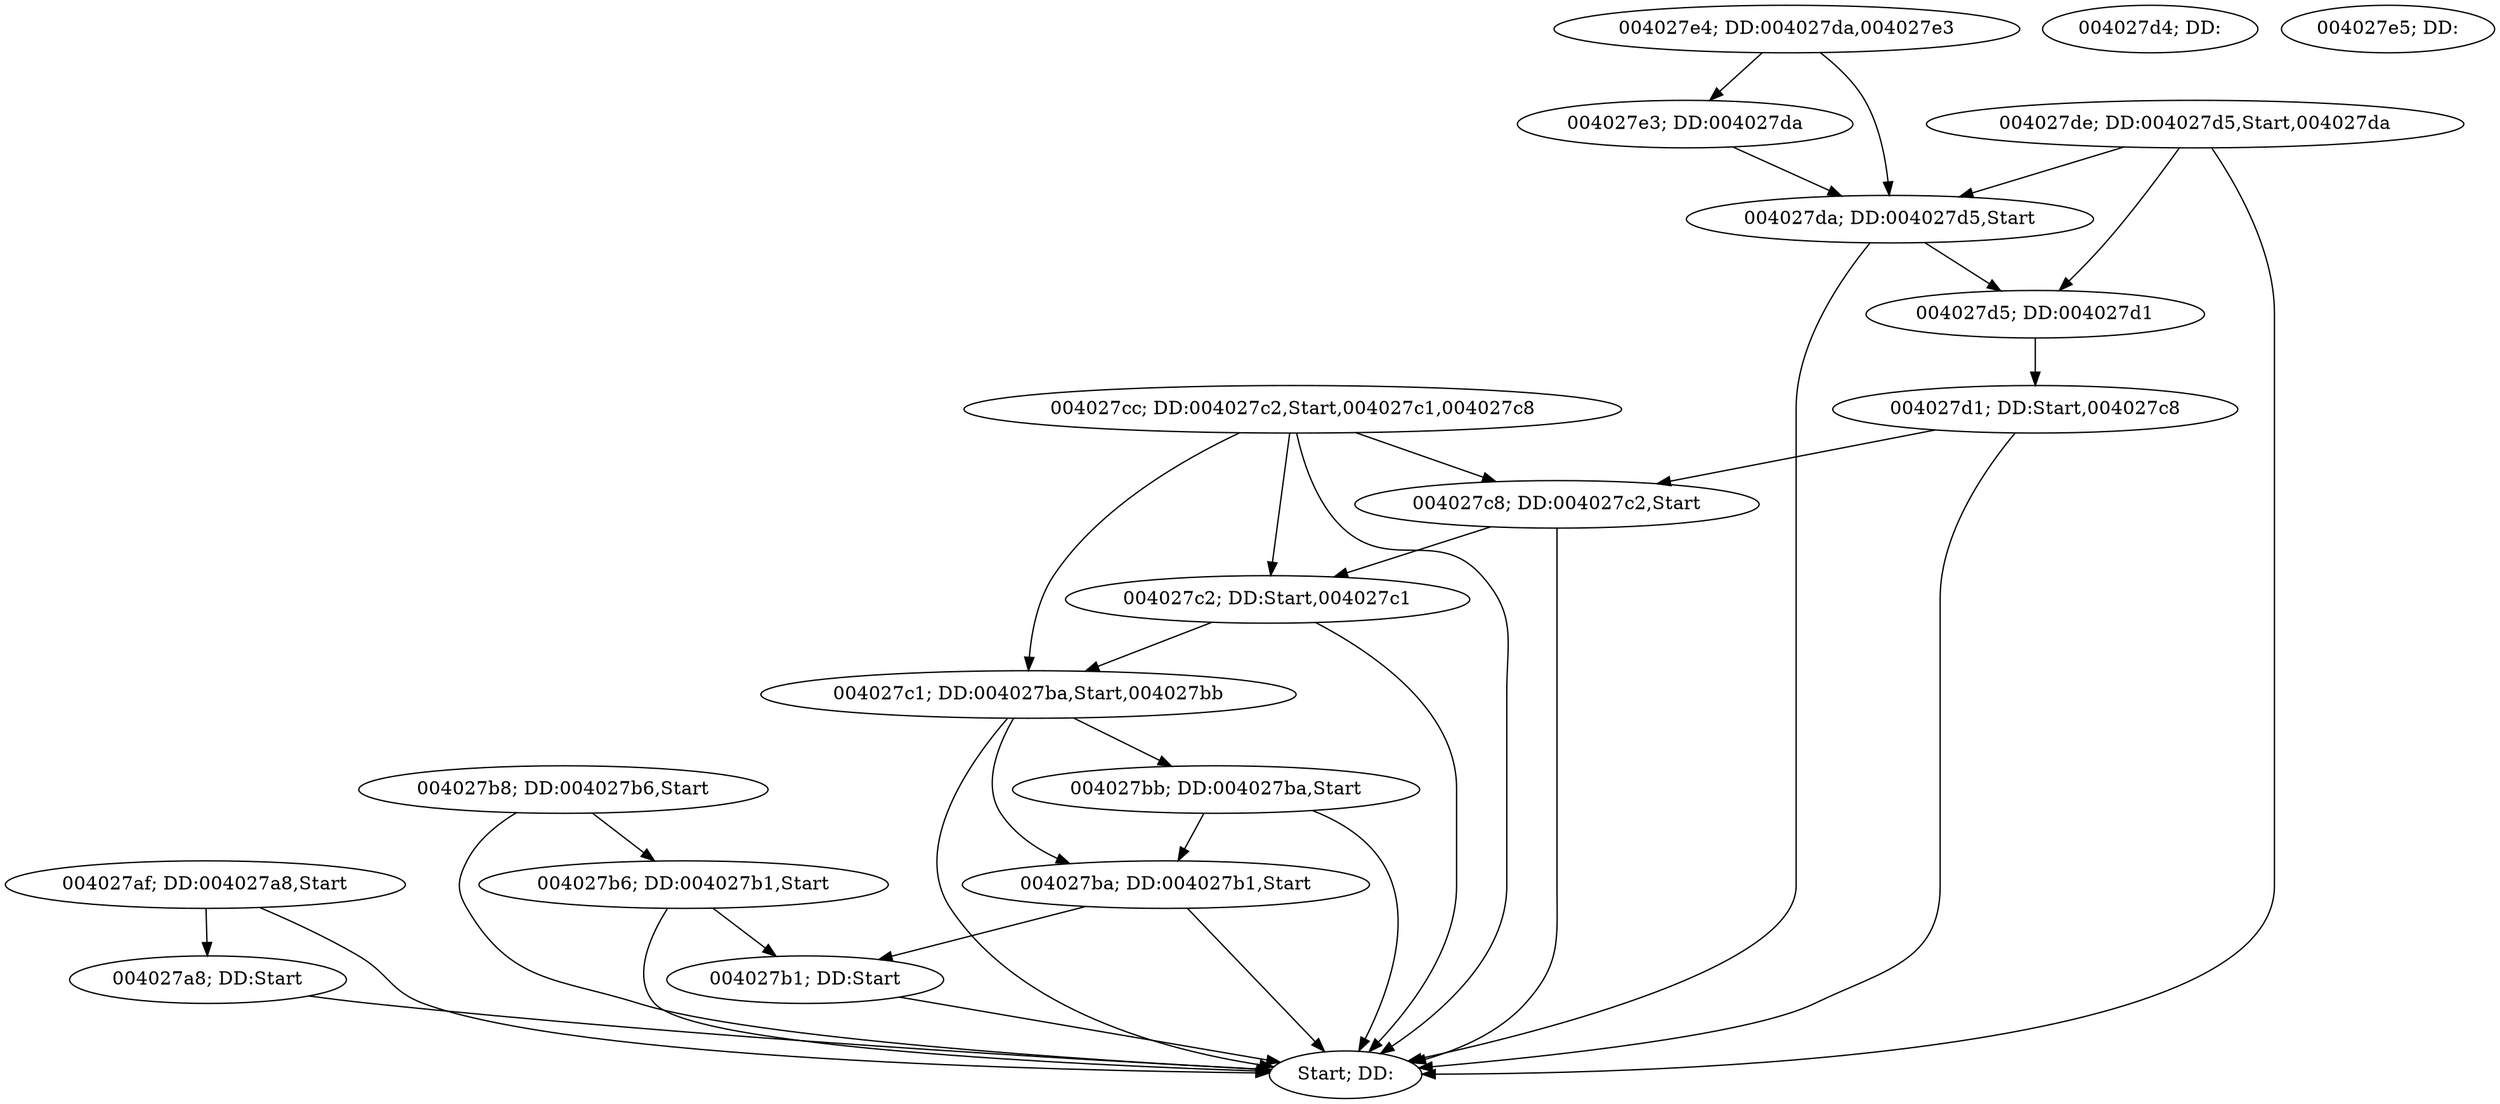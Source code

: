 digraph {
	n0 [label="Start; DD:"]
	n1 [label="004027a8; DD:Start"]
	n2 [label="004027af; DD:004027a8,Start"]
	n3 [label="004027b1; DD:Start"]
	n4 [label="004027b6; DD:004027b1,Start"]
	n5 [label="004027b8; DD:004027b6,Start"]
	n6 [label="004027ba; DD:004027b1,Start"]
	n7 [label="004027bb; DD:004027ba,Start"]
	n8 [label="004027c1; DD:004027ba,Start,004027bb"]
	n9 [label="004027c2; DD:Start,004027c1"]
	n10 [label="004027c8; DD:004027c2,Start"]
	n11 [label="004027cc; DD:004027c2,Start,004027c1,004027c8"]
	n12 [label="004027d1; DD:Start,004027c8"]
	n13 [label="004027d4; DD:"]
	n14 [label="004027d5; DD:004027d1"]
	n15 [label="004027da; DD:004027d5,Start"]
	n16 [label="004027de; DD:004027d5,Start,004027da"]
	n17 [label="004027e3; DD:004027da"]
	n18 [label="004027e4; DD:004027da,004027e3"]
	n19 [label="004027e5; DD:"]

	n1 -> n0
	n2 -> n0
	n3 -> n0
	n4 -> n0
	n5 -> n0
	n6 -> n0
	n7 -> n0
	n7 -> n6
	n8 -> n0
	n9 -> n0
	n10 -> n0
	n11 -> n0
	n11 -> n10
	n11 -> n9
	n11 -> n8
	n12 -> n0
	n15 -> n0
	n16 -> n0
	n16 -> n15
	n16 -> n14
	n2 -> n1
	n4 -> n3
	n5 -> n4
	n6 -> n3
	n8 -> n7
	n8 -> n6
	n9 -> n8
	n10 -> n9
	n12 -> n10
	n14 -> n12
	n15 -> n14
	n17 -> n15
	n18 -> n17
	n18 -> n15

}